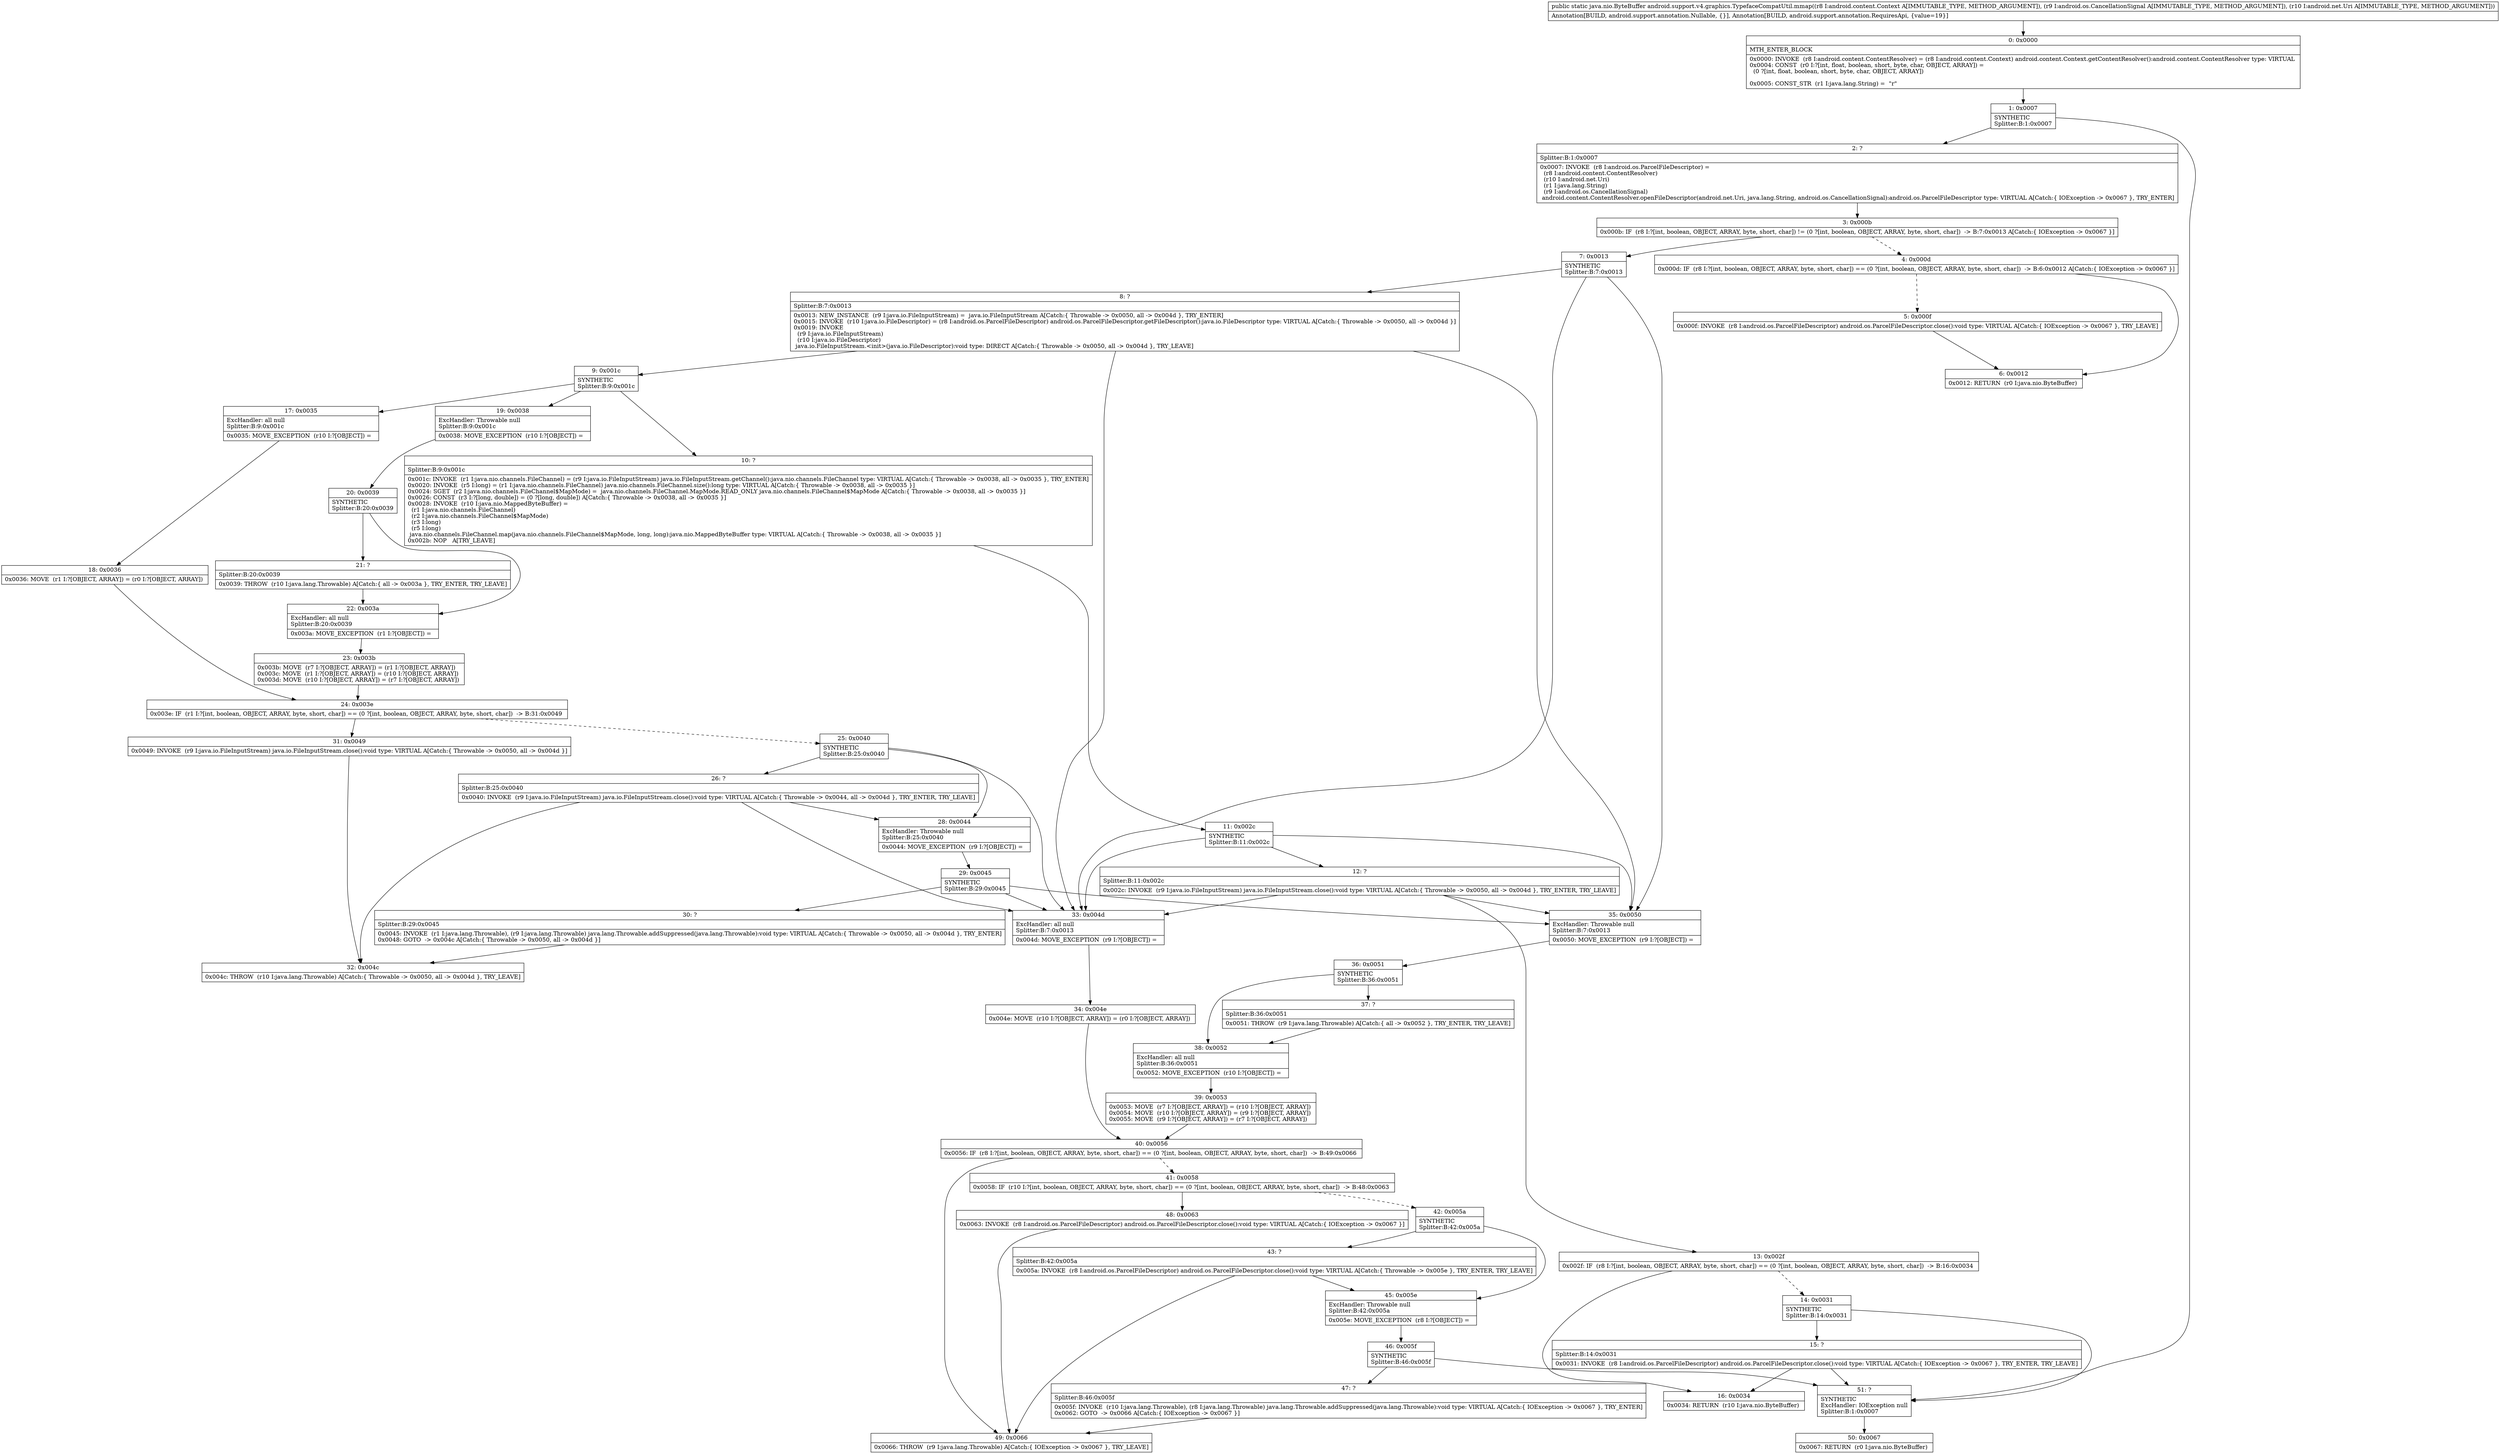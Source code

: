 digraph "CFG forandroid.support.v4.graphics.TypefaceCompatUtil.mmap(Landroid\/content\/Context;Landroid\/os\/CancellationSignal;Landroid\/net\/Uri;)Ljava\/nio\/ByteBuffer;" {
Node_0 [shape=record,label="{0\:\ 0x0000|MTH_ENTER_BLOCK\l|0x0000: INVOKE  (r8 I:android.content.ContentResolver) = (r8 I:android.content.Context) android.content.Context.getContentResolver():android.content.ContentResolver type: VIRTUAL \l0x0004: CONST  (r0 I:?[int, float, boolean, short, byte, char, OBJECT, ARRAY]) = \l  (0 ?[int, float, boolean, short, byte, char, OBJECT, ARRAY])\l \l0x0005: CONST_STR  (r1 I:java.lang.String) =  \"r\" \l}"];
Node_1 [shape=record,label="{1\:\ 0x0007|SYNTHETIC\lSplitter:B:1:0x0007\l}"];
Node_2 [shape=record,label="{2\:\ ?|Splitter:B:1:0x0007\l|0x0007: INVOKE  (r8 I:android.os.ParcelFileDescriptor) = \l  (r8 I:android.content.ContentResolver)\l  (r10 I:android.net.Uri)\l  (r1 I:java.lang.String)\l  (r9 I:android.os.CancellationSignal)\l android.content.ContentResolver.openFileDescriptor(android.net.Uri, java.lang.String, android.os.CancellationSignal):android.os.ParcelFileDescriptor type: VIRTUAL A[Catch:\{ IOException \-\> 0x0067 \}, TRY_ENTER]\l}"];
Node_3 [shape=record,label="{3\:\ 0x000b|0x000b: IF  (r8 I:?[int, boolean, OBJECT, ARRAY, byte, short, char]) != (0 ?[int, boolean, OBJECT, ARRAY, byte, short, char])  \-\> B:7:0x0013 A[Catch:\{ IOException \-\> 0x0067 \}]\l}"];
Node_4 [shape=record,label="{4\:\ 0x000d|0x000d: IF  (r8 I:?[int, boolean, OBJECT, ARRAY, byte, short, char]) == (0 ?[int, boolean, OBJECT, ARRAY, byte, short, char])  \-\> B:6:0x0012 A[Catch:\{ IOException \-\> 0x0067 \}]\l}"];
Node_5 [shape=record,label="{5\:\ 0x000f|0x000f: INVOKE  (r8 I:android.os.ParcelFileDescriptor) android.os.ParcelFileDescriptor.close():void type: VIRTUAL A[Catch:\{ IOException \-\> 0x0067 \}, TRY_LEAVE]\l}"];
Node_6 [shape=record,label="{6\:\ 0x0012|0x0012: RETURN  (r0 I:java.nio.ByteBuffer) \l}"];
Node_7 [shape=record,label="{7\:\ 0x0013|SYNTHETIC\lSplitter:B:7:0x0013\l}"];
Node_8 [shape=record,label="{8\:\ ?|Splitter:B:7:0x0013\l|0x0013: NEW_INSTANCE  (r9 I:java.io.FileInputStream) =  java.io.FileInputStream A[Catch:\{ Throwable \-\> 0x0050, all \-\> 0x004d \}, TRY_ENTER]\l0x0015: INVOKE  (r10 I:java.io.FileDescriptor) = (r8 I:android.os.ParcelFileDescriptor) android.os.ParcelFileDescriptor.getFileDescriptor():java.io.FileDescriptor type: VIRTUAL A[Catch:\{ Throwable \-\> 0x0050, all \-\> 0x004d \}]\l0x0019: INVOKE  \l  (r9 I:java.io.FileInputStream)\l  (r10 I:java.io.FileDescriptor)\l java.io.FileInputStream.\<init\>(java.io.FileDescriptor):void type: DIRECT A[Catch:\{ Throwable \-\> 0x0050, all \-\> 0x004d \}, TRY_LEAVE]\l}"];
Node_9 [shape=record,label="{9\:\ 0x001c|SYNTHETIC\lSplitter:B:9:0x001c\l}"];
Node_10 [shape=record,label="{10\:\ ?|Splitter:B:9:0x001c\l|0x001c: INVOKE  (r1 I:java.nio.channels.FileChannel) = (r9 I:java.io.FileInputStream) java.io.FileInputStream.getChannel():java.nio.channels.FileChannel type: VIRTUAL A[Catch:\{ Throwable \-\> 0x0038, all \-\> 0x0035 \}, TRY_ENTER]\l0x0020: INVOKE  (r5 I:long) = (r1 I:java.nio.channels.FileChannel) java.nio.channels.FileChannel.size():long type: VIRTUAL A[Catch:\{ Throwable \-\> 0x0038, all \-\> 0x0035 \}]\l0x0024: SGET  (r2 I:java.nio.channels.FileChannel$MapMode) =  java.nio.channels.FileChannel.MapMode.READ_ONLY java.nio.channels.FileChannel$MapMode A[Catch:\{ Throwable \-\> 0x0038, all \-\> 0x0035 \}]\l0x0026: CONST  (r3 I:?[long, double]) = (0 ?[long, double]) A[Catch:\{ Throwable \-\> 0x0038, all \-\> 0x0035 \}]\l0x0028: INVOKE  (r10 I:java.nio.MappedByteBuffer) = \l  (r1 I:java.nio.channels.FileChannel)\l  (r2 I:java.nio.channels.FileChannel$MapMode)\l  (r3 I:long)\l  (r5 I:long)\l java.nio.channels.FileChannel.map(java.nio.channels.FileChannel$MapMode, long, long):java.nio.MappedByteBuffer type: VIRTUAL A[Catch:\{ Throwable \-\> 0x0038, all \-\> 0x0035 \}]\l0x002b: NOP   A[TRY_LEAVE]\l}"];
Node_11 [shape=record,label="{11\:\ 0x002c|SYNTHETIC\lSplitter:B:11:0x002c\l}"];
Node_12 [shape=record,label="{12\:\ ?|Splitter:B:11:0x002c\l|0x002c: INVOKE  (r9 I:java.io.FileInputStream) java.io.FileInputStream.close():void type: VIRTUAL A[Catch:\{ Throwable \-\> 0x0050, all \-\> 0x004d \}, TRY_ENTER, TRY_LEAVE]\l}"];
Node_13 [shape=record,label="{13\:\ 0x002f|0x002f: IF  (r8 I:?[int, boolean, OBJECT, ARRAY, byte, short, char]) == (0 ?[int, boolean, OBJECT, ARRAY, byte, short, char])  \-\> B:16:0x0034 \l}"];
Node_14 [shape=record,label="{14\:\ 0x0031|SYNTHETIC\lSplitter:B:14:0x0031\l}"];
Node_15 [shape=record,label="{15\:\ ?|Splitter:B:14:0x0031\l|0x0031: INVOKE  (r8 I:android.os.ParcelFileDescriptor) android.os.ParcelFileDescriptor.close():void type: VIRTUAL A[Catch:\{ IOException \-\> 0x0067 \}, TRY_ENTER, TRY_LEAVE]\l}"];
Node_16 [shape=record,label="{16\:\ 0x0034|0x0034: RETURN  (r10 I:java.nio.ByteBuffer) \l}"];
Node_17 [shape=record,label="{17\:\ 0x0035|ExcHandler: all null\lSplitter:B:9:0x001c\l|0x0035: MOVE_EXCEPTION  (r10 I:?[OBJECT]) =  \l}"];
Node_18 [shape=record,label="{18\:\ 0x0036|0x0036: MOVE  (r1 I:?[OBJECT, ARRAY]) = (r0 I:?[OBJECT, ARRAY]) \l}"];
Node_19 [shape=record,label="{19\:\ 0x0038|ExcHandler: Throwable null\lSplitter:B:9:0x001c\l|0x0038: MOVE_EXCEPTION  (r10 I:?[OBJECT]) =  \l}"];
Node_20 [shape=record,label="{20\:\ 0x0039|SYNTHETIC\lSplitter:B:20:0x0039\l}"];
Node_21 [shape=record,label="{21\:\ ?|Splitter:B:20:0x0039\l|0x0039: THROW  (r10 I:java.lang.Throwable) A[Catch:\{ all \-\> 0x003a \}, TRY_ENTER, TRY_LEAVE]\l}"];
Node_22 [shape=record,label="{22\:\ 0x003a|ExcHandler: all null\lSplitter:B:20:0x0039\l|0x003a: MOVE_EXCEPTION  (r1 I:?[OBJECT]) =  \l}"];
Node_23 [shape=record,label="{23\:\ 0x003b|0x003b: MOVE  (r7 I:?[OBJECT, ARRAY]) = (r1 I:?[OBJECT, ARRAY]) \l0x003c: MOVE  (r1 I:?[OBJECT, ARRAY]) = (r10 I:?[OBJECT, ARRAY]) \l0x003d: MOVE  (r10 I:?[OBJECT, ARRAY]) = (r7 I:?[OBJECT, ARRAY]) \l}"];
Node_24 [shape=record,label="{24\:\ 0x003e|0x003e: IF  (r1 I:?[int, boolean, OBJECT, ARRAY, byte, short, char]) == (0 ?[int, boolean, OBJECT, ARRAY, byte, short, char])  \-\> B:31:0x0049 \l}"];
Node_25 [shape=record,label="{25\:\ 0x0040|SYNTHETIC\lSplitter:B:25:0x0040\l}"];
Node_26 [shape=record,label="{26\:\ ?|Splitter:B:25:0x0040\l|0x0040: INVOKE  (r9 I:java.io.FileInputStream) java.io.FileInputStream.close():void type: VIRTUAL A[Catch:\{ Throwable \-\> 0x0044, all \-\> 0x004d \}, TRY_ENTER, TRY_LEAVE]\l}"];
Node_28 [shape=record,label="{28\:\ 0x0044|ExcHandler: Throwable null\lSplitter:B:25:0x0040\l|0x0044: MOVE_EXCEPTION  (r9 I:?[OBJECT]) =  \l}"];
Node_29 [shape=record,label="{29\:\ 0x0045|SYNTHETIC\lSplitter:B:29:0x0045\l}"];
Node_30 [shape=record,label="{30\:\ ?|Splitter:B:29:0x0045\l|0x0045: INVOKE  (r1 I:java.lang.Throwable), (r9 I:java.lang.Throwable) java.lang.Throwable.addSuppressed(java.lang.Throwable):void type: VIRTUAL A[Catch:\{ Throwable \-\> 0x0050, all \-\> 0x004d \}, TRY_ENTER]\l0x0048: GOTO  \-\> 0x004c A[Catch:\{ Throwable \-\> 0x0050, all \-\> 0x004d \}]\l}"];
Node_31 [shape=record,label="{31\:\ 0x0049|0x0049: INVOKE  (r9 I:java.io.FileInputStream) java.io.FileInputStream.close():void type: VIRTUAL A[Catch:\{ Throwable \-\> 0x0050, all \-\> 0x004d \}]\l}"];
Node_32 [shape=record,label="{32\:\ 0x004c|0x004c: THROW  (r10 I:java.lang.Throwable) A[Catch:\{ Throwable \-\> 0x0050, all \-\> 0x004d \}, TRY_LEAVE]\l}"];
Node_33 [shape=record,label="{33\:\ 0x004d|ExcHandler: all null\lSplitter:B:7:0x0013\l|0x004d: MOVE_EXCEPTION  (r9 I:?[OBJECT]) =  \l}"];
Node_34 [shape=record,label="{34\:\ 0x004e|0x004e: MOVE  (r10 I:?[OBJECT, ARRAY]) = (r0 I:?[OBJECT, ARRAY]) \l}"];
Node_35 [shape=record,label="{35\:\ 0x0050|ExcHandler: Throwable null\lSplitter:B:7:0x0013\l|0x0050: MOVE_EXCEPTION  (r9 I:?[OBJECT]) =  \l}"];
Node_36 [shape=record,label="{36\:\ 0x0051|SYNTHETIC\lSplitter:B:36:0x0051\l}"];
Node_37 [shape=record,label="{37\:\ ?|Splitter:B:36:0x0051\l|0x0051: THROW  (r9 I:java.lang.Throwable) A[Catch:\{ all \-\> 0x0052 \}, TRY_ENTER, TRY_LEAVE]\l}"];
Node_38 [shape=record,label="{38\:\ 0x0052|ExcHandler: all null\lSplitter:B:36:0x0051\l|0x0052: MOVE_EXCEPTION  (r10 I:?[OBJECT]) =  \l}"];
Node_39 [shape=record,label="{39\:\ 0x0053|0x0053: MOVE  (r7 I:?[OBJECT, ARRAY]) = (r10 I:?[OBJECT, ARRAY]) \l0x0054: MOVE  (r10 I:?[OBJECT, ARRAY]) = (r9 I:?[OBJECT, ARRAY]) \l0x0055: MOVE  (r9 I:?[OBJECT, ARRAY]) = (r7 I:?[OBJECT, ARRAY]) \l}"];
Node_40 [shape=record,label="{40\:\ 0x0056|0x0056: IF  (r8 I:?[int, boolean, OBJECT, ARRAY, byte, short, char]) == (0 ?[int, boolean, OBJECT, ARRAY, byte, short, char])  \-\> B:49:0x0066 \l}"];
Node_41 [shape=record,label="{41\:\ 0x0058|0x0058: IF  (r10 I:?[int, boolean, OBJECT, ARRAY, byte, short, char]) == (0 ?[int, boolean, OBJECT, ARRAY, byte, short, char])  \-\> B:48:0x0063 \l}"];
Node_42 [shape=record,label="{42\:\ 0x005a|SYNTHETIC\lSplitter:B:42:0x005a\l}"];
Node_43 [shape=record,label="{43\:\ ?|Splitter:B:42:0x005a\l|0x005a: INVOKE  (r8 I:android.os.ParcelFileDescriptor) android.os.ParcelFileDescriptor.close():void type: VIRTUAL A[Catch:\{ Throwable \-\> 0x005e \}, TRY_ENTER, TRY_LEAVE]\l}"];
Node_45 [shape=record,label="{45\:\ 0x005e|ExcHandler: Throwable null\lSplitter:B:42:0x005a\l|0x005e: MOVE_EXCEPTION  (r8 I:?[OBJECT]) =  \l}"];
Node_46 [shape=record,label="{46\:\ 0x005f|SYNTHETIC\lSplitter:B:46:0x005f\l}"];
Node_47 [shape=record,label="{47\:\ ?|Splitter:B:46:0x005f\l|0x005f: INVOKE  (r10 I:java.lang.Throwable), (r8 I:java.lang.Throwable) java.lang.Throwable.addSuppressed(java.lang.Throwable):void type: VIRTUAL A[Catch:\{ IOException \-\> 0x0067 \}, TRY_ENTER]\l0x0062: GOTO  \-\> 0x0066 A[Catch:\{ IOException \-\> 0x0067 \}]\l}"];
Node_48 [shape=record,label="{48\:\ 0x0063|0x0063: INVOKE  (r8 I:android.os.ParcelFileDescriptor) android.os.ParcelFileDescriptor.close():void type: VIRTUAL A[Catch:\{ IOException \-\> 0x0067 \}]\l}"];
Node_49 [shape=record,label="{49\:\ 0x0066|0x0066: THROW  (r9 I:java.lang.Throwable) A[Catch:\{ IOException \-\> 0x0067 \}, TRY_LEAVE]\l}"];
Node_50 [shape=record,label="{50\:\ 0x0067|0x0067: RETURN  (r0 I:java.nio.ByteBuffer) \l}"];
Node_51 [shape=record,label="{51\:\ ?|SYNTHETIC\lExcHandler: IOException null\lSplitter:B:1:0x0007\l}"];
MethodNode[shape=record,label="{public static java.nio.ByteBuffer android.support.v4.graphics.TypefaceCompatUtil.mmap((r8 I:android.content.Context A[IMMUTABLE_TYPE, METHOD_ARGUMENT]), (r9 I:android.os.CancellationSignal A[IMMUTABLE_TYPE, METHOD_ARGUMENT]), (r10 I:android.net.Uri A[IMMUTABLE_TYPE, METHOD_ARGUMENT]))  | Annotation[BUILD, android.support.annotation.Nullable, \{\}], Annotation[BUILD, android.support.annotation.RequiresApi, \{value=19\}]\l}"];
MethodNode -> Node_0;
Node_0 -> Node_1;
Node_1 -> Node_2;
Node_1 -> Node_51;
Node_2 -> Node_3;
Node_3 -> Node_4[style=dashed];
Node_3 -> Node_7;
Node_4 -> Node_5[style=dashed];
Node_4 -> Node_6;
Node_5 -> Node_6;
Node_7 -> Node_8;
Node_7 -> Node_35;
Node_7 -> Node_33;
Node_8 -> Node_9;
Node_8 -> Node_35;
Node_8 -> Node_33;
Node_9 -> Node_10;
Node_9 -> Node_19;
Node_9 -> Node_17;
Node_10 -> Node_11;
Node_11 -> Node_12;
Node_11 -> Node_35;
Node_11 -> Node_33;
Node_12 -> Node_13;
Node_12 -> Node_35;
Node_12 -> Node_33;
Node_13 -> Node_14[style=dashed];
Node_13 -> Node_16;
Node_14 -> Node_15;
Node_14 -> Node_51;
Node_15 -> Node_16;
Node_15 -> Node_51;
Node_17 -> Node_18;
Node_18 -> Node_24;
Node_19 -> Node_20;
Node_20 -> Node_21;
Node_20 -> Node_22;
Node_21 -> Node_22;
Node_22 -> Node_23;
Node_23 -> Node_24;
Node_24 -> Node_25[style=dashed];
Node_24 -> Node_31;
Node_25 -> Node_26;
Node_25 -> Node_28;
Node_25 -> Node_33;
Node_26 -> Node_28;
Node_26 -> Node_33;
Node_26 -> Node_32;
Node_28 -> Node_29;
Node_29 -> Node_30;
Node_29 -> Node_35;
Node_29 -> Node_33;
Node_30 -> Node_32;
Node_31 -> Node_32;
Node_33 -> Node_34;
Node_34 -> Node_40;
Node_35 -> Node_36;
Node_36 -> Node_37;
Node_36 -> Node_38;
Node_37 -> Node_38;
Node_38 -> Node_39;
Node_39 -> Node_40;
Node_40 -> Node_41[style=dashed];
Node_40 -> Node_49;
Node_41 -> Node_42[style=dashed];
Node_41 -> Node_48;
Node_42 -> Node_43;
Node_42 -> Node_45;
Node_43 -> Node_45;
Node_43 -> Node_49;
Node_45 -> Node_46;
Node_46 -> Node_47;
Node_46 -> Node_51;
Node_47 -> Node_49;
Node_48 -> Node_49;
Node_51 -> Node_50;
}

